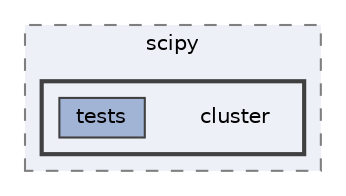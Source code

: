 digraph "/home/jam/Research/IRES-2025/dev/src/llm-scripts/testing/hypothesis-testing/hyp-env/lib/python3.12/site-packages/scipy/cluster"
{
 // LATEX_PDF_SIZE
  bgcolor="transparent";
  edge [fontname=Helvetica,fontsize=10,labelfontname=Helvetica,labelfontsize=10];
  node [fontname=Helvetica,fontsize=10,shape=box,height=0.2,width=0.4];
  compound=true
  subgraph clusterdir_814332bd57e1bf5f66b14a94b0fb7a0b {
    graph [ bgcolor="#edf0f7", pencolor="grey50", label="scipy", fontname=Helvetica,fontsize=10 style="filled,dashed", URL="dir_814332bd57e1bf5f66b14a94b0fb7a0b.html",tooltip=""]
  subgraph clusterdir_44b02be18a13580be90f75a6331af009 {
    graph [ bgcolor="#edf0f7", pencolor="grey25", label="", fontname=Helvetica,fontsize=10 style="filled,bold", URL="dir_44b02be18a13580be90f75a6331af009.html",tooltip=""]
    dir_44b02be18a13580be90f75a6331af009 [shape=plaintext, label="cluster"];
  dir_38a7b69e78c0a79786f0af0961011347 [label="tests", fillcolor="#a2b4d6", color="grey25", style="filled", URL="dir_38a7b69e78c0a79786f0af0961011347.html",tooltip=""];
  }
  }
}
